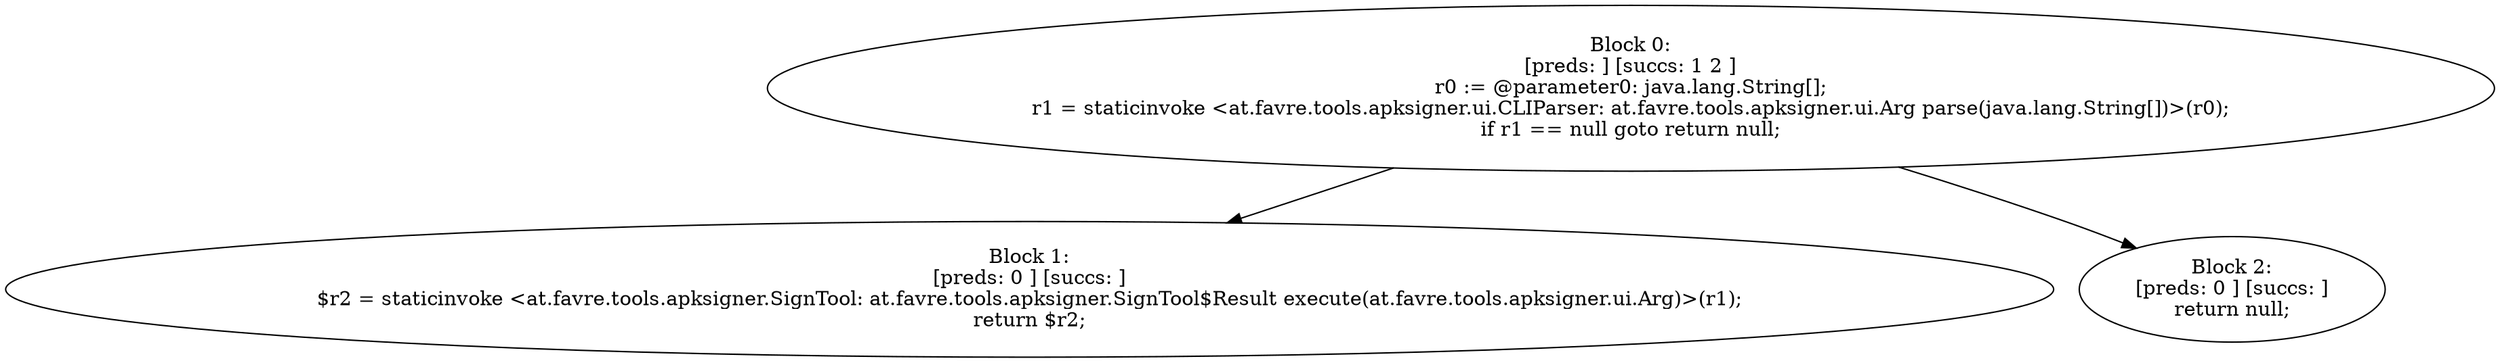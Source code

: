 digraph "unitGraph" {
    "Block 0:
[preds: ] [succs: 1 2 ]
r0 := @parameter0: java.lang.String[];
r1 = staticinvoke <at.favre.tools.apksigner.ui.CLIParser: at.favre.tools.apksigner.ui.Arg parse(java.lang.String[])>(r0);
if r1 == null goto return null;
"
    "Block 1:
[preds: 0 ] [succs: ]
$r2 = staticinvoke <at.favre.tools.apksigner.SignTool: at.favre.tools.apksigner.SignTool$Result execute(at.favre.tools.apksigner.ui.Arg)>(r1);
return $r2;
"
    "Block 2:
[preds: 0 ] [succs: ]
return null;
"
    "Block 0:
[preds: ] [succs: 1 2 ]
r0 := @parameter0: java.lang.String[];
r1 = staticinvoke <at.favre.tools.apksigner.ui.CLIParser: at.favre.tools.apksigner.ui.Arg parse(java.lang.String[])>(r0);
if r1 == null goto return null;
"->"Block 1:
[preds: 0 ] [succs: ]
$r2 = staticinvoke <at.favre.tools.apksigner.SignTool: at.favre.tools.apksigner.SignTool$Result execute(at.favre.tools.apksigner.ui.Arg)>(r1);
return $r2;
";
    "Block 0:
[preds: ] [succs: 1 2 ]
r0 := @parameter0: java.lang.String[];
r1 = staticinvoke <at.favre.tools.apksigner.ui.CLIParser: at.favre.tools.apksigner.ui.Arg parse(java.lang.String[])>(r0);
if r1 == null goto return null;
"->"Block 2:
[preds: 0 ] [succs: ]
return null;
";
}
